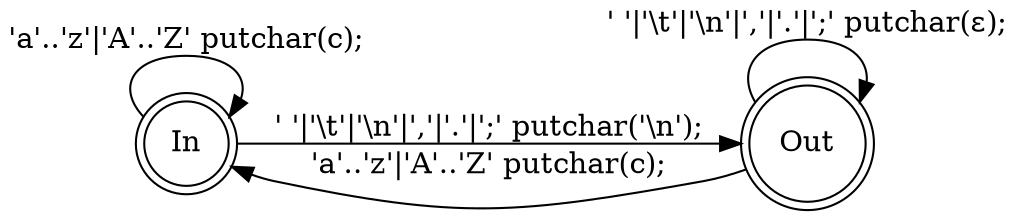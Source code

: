 digraph finite_state_machine {
    rankdir=LR;
    node [shape = doublecircle]; In Out
    Out -> Out [label="' '|'\\t'|'\\n'|','|'.'|';' putchar(ε);"];
	Out -> In [ label="'a'..'z'|'A'..'Z' putchar(c);"];
    In -> In [ label="'a'..'z'|'A'..'Z' putchar(c);"];
    In -> Out [ label="' '|'\\t'|'\\n'|','|'.'|';' putchar('\\n');" ];
}